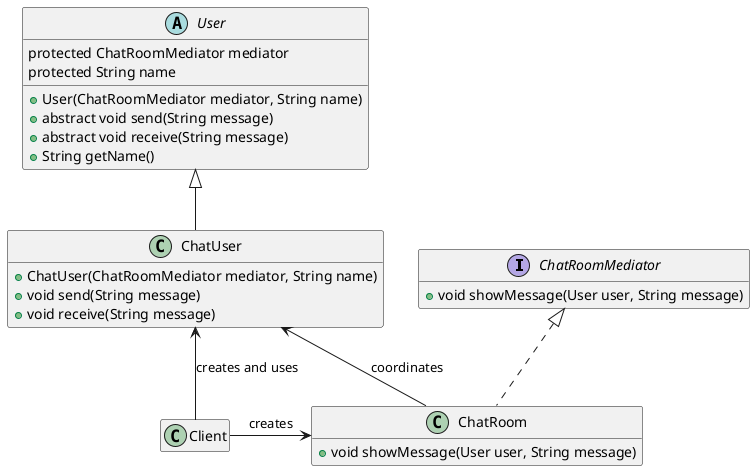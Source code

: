 @startuml
hide empty members

interface ChatRoomMediator {
    +void showMessage(User user, String message)
}

class ChatRoom implements ChatRoomMediator {
    +void showMessage(User user, String message)
}

abstract class User {
    protected ChatRoomMediator mediator
    protected String name
    +User(ChatRoomMediator mediator, String name)
    +abstract void send(String message)
    +abstract void receive(String message)
    +String getName()
}

class ChatUser extends User {
    +ChatUser(ChatRoomMediator mediator, String name)
    +void send(String message)
    +void receive(String message)
}


ChatRoom --> ChatUser : coordinates

Client --right> ChatRoom: creates
Client --UP> ChatUser: creates and uses

@enduml
